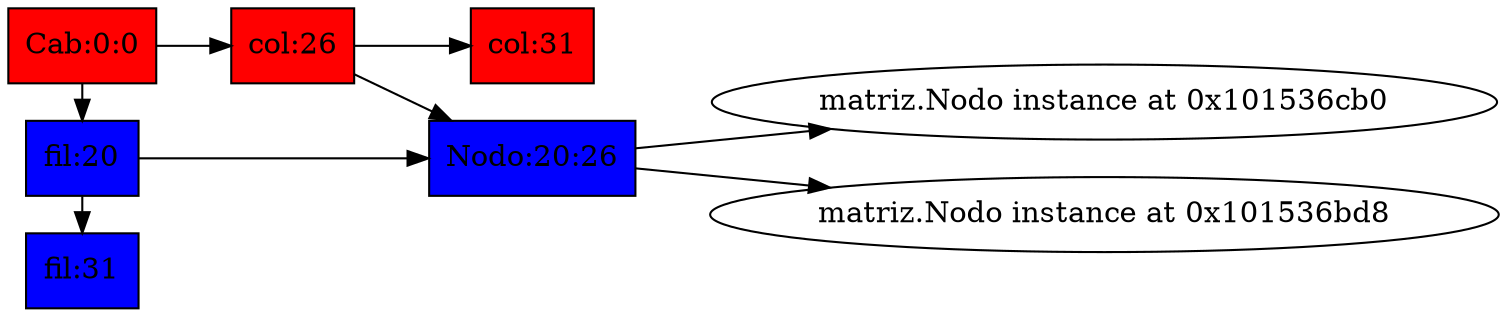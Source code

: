 digraph g{
rankdir=LR
<matriz.Nodo instance at 0x1015597e8>[label =<Cab:0:0> shape =box, style=filled, fillcolor=red] 
<matriz.Nodo instance at 0x101568560>[label =<col:26> shape =box, style=filled, fillcolor=red] 
<matriz.Nodo instance at 0x1015597a0>[label =<col:31> shape =box, style=filled, fillcolor=red] 
<matriz.Nodo instance at 0x1015597e8>-><matriz.Nodo instance at 0x101568560><matriz.Nodo instance at 0x101568560>-><matriz.Nodo instance at 0x1015597a0><matriz.Nodo instance at 0x101536c20>[label = <fil:20> shape =box, style=filled, fillcolor=blue] 
<matriz.Nodo instance at 0x101559758>[label = <fil:31> shape =box, style=filled, fillcolor=blue] 
<matriz.Nodo instance at 0x1015597e8>-><matriz.Nodo instance at 0x101536c20><matriz.Nodo instance at 0x101536c20>-><matriz.Nodo instance at 0x101559758>subgraph{
rank = same;<matriz.Nodo instance at 0x1015597e8>;<matriz.Nodo instance at 0x101559758><matriz.Nodo instance at 0x101536c20>;<matriz.Nodo instance at 0x101559758>}
<matriz.Nodo instance at 0x101536c20>-><matriz.Nodo instance at 0x1015685a8>
<matriz.Nodo instance at 0x1015685a8>[label = <Nodo:20:26> shape =box, style=filled, fillcolor=blue] 
<matriz.Nodo instance at 0x1015685a8>-><matriz.Nodo instance at 0x101536cb0>
<matriz.Nodo instance at 0x101568560>-><matriz.Nodo instance at 0x1015685a8>
<matriz.Nodo instance at 0x1015685a8>-><matriz.Nodo instance at 0x101536bd8>
}
